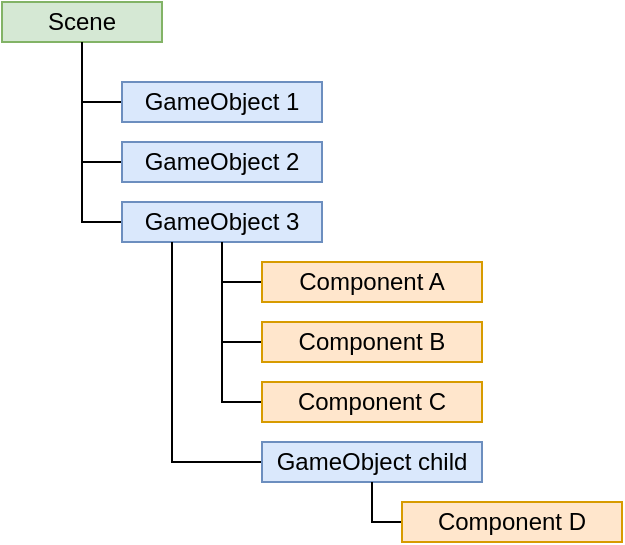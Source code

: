 <mxfile version="24.7.16">
  <diagram name="Page-1" id="5qyd4jxujYh1DK8Yhu79">
    <mxGraphModel dx="379" dy="528" grid="1" gridSize="10" guides="1" tooltips="1" connect="1" arrows="1" fold="1" page="1" pageScale="1" pageWidth="827" pageHeight="1169" math="0" shadow="0">
      <root>
        <mxCell id="0" />
        <mxCell id="1" parent="0" />
        <mxCell id="qstJVeTbl_EITgfe4jpa-5" style="edgeStyle=orthogonalEdgeStyle;rounded=0;orthogonalLoop=1;jettySize=auto;html=1;exitX=0.5;exitY=1;exitDx=0;exitDy=0;entryX=0;entryY=0.5;entryDx=0;entryDy=0;endArrow=none;endFill=0;" edge="1" parent="1" source="qstJVeTbl_EITgfe4jpa-1" target="qstJVeTbl_EITgfe4jpa-2">
          <mxGeometry relative="1" as="geometry">
            <Array as="points">
              <mxPoint x="800" y="570" />
            </Array>
          </mxGeometry>
        </mxCell>
        <mxCell id="qstJVeTbl_EITgfe4jpa-1" value="Scene" style="rounded=0;whiteSpace=wrap;html=1;fillColor=#d5e8d4;strokeColor=#82b366;" vertex="1" parent="1">
          <mxGeometry x="760" y="520" width="80" height="20" as="geometry" />
        </mxCell>
        <mxCell id="qstJVeTbl_EITgfe4jpa-2" value="GameObject 1" style="rounded=0;whiteSpace=wrap;html=1;fillColor=#dae8fc;strokeColor=#6c8ebf;" vertex="1" parent="1">
          <mxGeometry x="820" y="560" width="100" height="20" as="geometry" />
        </mxCell>
        <mxCell id="qstJVeTbl_EITgfe4jpa-6" style="edgeStyle=orthogonalEdgeStyle;rounded=0;orthogonalLoop=1;jettySize=auto;html=1;exitX=0;exitY=0.5;exitDx=0;exitDy=0;endArrow=none;endFill=0;" edge="1" parent="1" source="qstJVeTbl_EITgfe4jpa-3">
          <mxGeometry relative="1" as="geometry">
            <mxPoint x="800" y="540" as="targetPoint" />
          </mxGeometry>
        </mxCell>
        <mxCell id="qstJVeTbl_EITgfe4jpa-3" value="&lt;div&gt;GameObject 2&lt;/div&gt;" style="rounded=0;whiteSpace=wrap;html=1;fillColor=#dae8fc;strokeColor=#6c8ebf;" vertex="1" parent="1">
          <mxGeometry x="820" y="590" width="100" height="20" as="geometry" />
        </mxCell>
        <mxCell id="qstJVeTbl_EITgfe4jpa-7" style="edgeStyle=orthogonalEdgeStyle;rounded=0;orthogonalLoop=1;jettySize=auto;html=1;exitX=0;exitY=0.5;exitDx=0;exitDy=0;endArrow=none;endFill=0;" edge="1" parent="1" source="qstJVeTbl_EITgfe4jpa-4">
          <mxGeometry relative="1" as="geometry">
            <mxPoint x="800" y="540" as="targetPoint" />
          </mxGeometry>
        </mxCell>
        <mxCell id="qstJVeTbl_EITgfe4jpa-4" value="&lt;div&gt;GameObject 3&lt;/div&gt;" style="rounded=0;whiteSpace=wrap;html=1;fillColor=#dae8fc;strokeColor=#6c8ebf;" vertex="1" parent="1">
          <mxGeometry x="820" y="620" width="100" height="20" as="geometry" />
        </mxCell>
        <mxCell id="qstJVeTbl_EITgfe4jpa-16" style="edgeStyle=orthogonalEdgeStyle;rounded=0;orthogonalLoop=1;jettySize=auto;html=1;exitX=0;exitY=0.5;exitDx=0;exitDy=0;entryX=0.25;entryY=1;entryDx=0;entryDy=0;endArrow=none;endFill=0;" edge="1" parent="1" source="qstJVeTbl_EITgfe4jpa-8" target="qstJVeTbl_EITgfe4jpa-4">
          <mxGeometry relative="1" as="geometry" />
        </mxCell>
        <mxCell id="qstJVeTbl_EITgfe4jpa-8" value="GameObject child" style="rounded=0;whiteSpace=wrap;html=1;fillColor=#dae8fc;strokeColor=#6c8ebf;" vertex="1" parent="1">
          <mxGeometry x="890" y="740" width="110" height="20" as="geometry" />
        </mxCell>
        <mxCell id="qstJVeTbl_EITgfe4jpa-12" style="edgeStyle=orthogonalEdgeStyle;rounded=0;orthogonalLoop=1;jettySize=auto;html=1;exitX=0;exitY=0.5;exitDx=0;exitDy=0;entryX=0.5;entryY=1;entryDx=0;entryDy=0;endArrow=none;endFill=0;" edge="1" parent="1" source="qstJVeTbl_EITgfe4jpa-9" target="qstJVeTbl_EITgfe4jpa-4">
          <mxGeometry relative="1" as="geometry" />
        </mxCell>
        <mxCell id="qstJVeTbl_EITgfe4jpa-9" value="Component A" style="rounded=0;whiteSpace=wrap;html=1;fillColor=#ffe6cc;strokeColor=#d79b00;" vertex="1" parent="1">
          <mxGeometry x="890" y="650" width="110" height="20" as="geometry" />
        </mxCell>
        <mxCell id="qstJVeTbl_EITgfe4jpa-14" style="edgeStyle=orthogonalEdgeStyle;rounded=0;orthogonalLoop=1;jettySize=auto;html=1;exitX=0;exitY=0.5;exitDx=0;exitDy=0;entryX=0.5;entryY=1;entryDx=0;entryDy=0;endArrow=none;endFill=0;" edge="1" parent="1" source="qstJVeTbl_EITgfe4jpa-10" target="qstJVeTbl_EITgfe4jpa-4">
          <mxGeometry relative="1" as="geometry" />
        </mxCell>
        <mxCell id="qstJVeTbl_EITgfe4jpa-10" value="Component B" style="rounded=0;whiteSpace=wrap;html=1;fillColor=#ffe6cc;strokeColor=#d79b00;" vertex="1" parent="1">
          <mxGeometry x="890" y="680" width="110" height="20" as="geometry" />
        </mxCell>
        <mxCell id="qstJVeTbl_EITgfe4jpa-15" style="edgeStyle=orthogonalEdgeStyle;rounded=0;orthogonalLoop=1;jettySize=auto;html=1;exitX=0;exitY=0.5;exitDx=0;exitDy=0;endArrow=none;endFill=0;" edge="1" parent="1" source="qstJVeTbl_EITgfe4jpa-11">
          <mxGeometry relative="1" as="geometry">
            <mxPoint x="870" y="640" as="targetPoint" />
          </mxGeometry>
        </mxCell>
        <mxCell id="qstJVeTbl_EITgfe4jpa-11" value="Component C" style="rounded=0;whiteSpace=wrap;html=1;fillColor=#ffe6cc;strokeColor=#d79b00;" vertex="1" parent="1">
          <mxGeometry x="890" y="710" width="110" height="20" as="geometry" />
        </mxCell>
        <mxCell id="qstJVeTbl_EITgfe4jpa-18" style="edgeStyle=orthogonalEdgeStyle;rounded=0;orthogonalLoop=1;jettySize=auto;html=1;exitX=0;exitY=0.5;exitDx=0;exitDy=0;entryX=0.5;entryY=1;entryDx=0;entryDy=0;endArrow=none;endFill=0;" edge="1" parent="1" source="qstJVeTbl_EITgfe4jpa-17" target="qstJVeTbl_EITgfe4jpa-8">
          <mxGeometry relative="1" as="geometry" />
        </mxCell>
        <mxCell id="qstJVeTbl_EITgfe4jpa-17" value="Component D" style="rounded=0;whiteSpace=wrap;html=1;fillColor=#ffe6cc;strokeColor=#d79b00;" vertex="1" parent="1">
          <mxGeometry x="960" y="770" width="110" height="20" as="geometry" />
        </mxCell>
      </root>
    </mxGraphModel>
  </diagram>
</mxfile>
